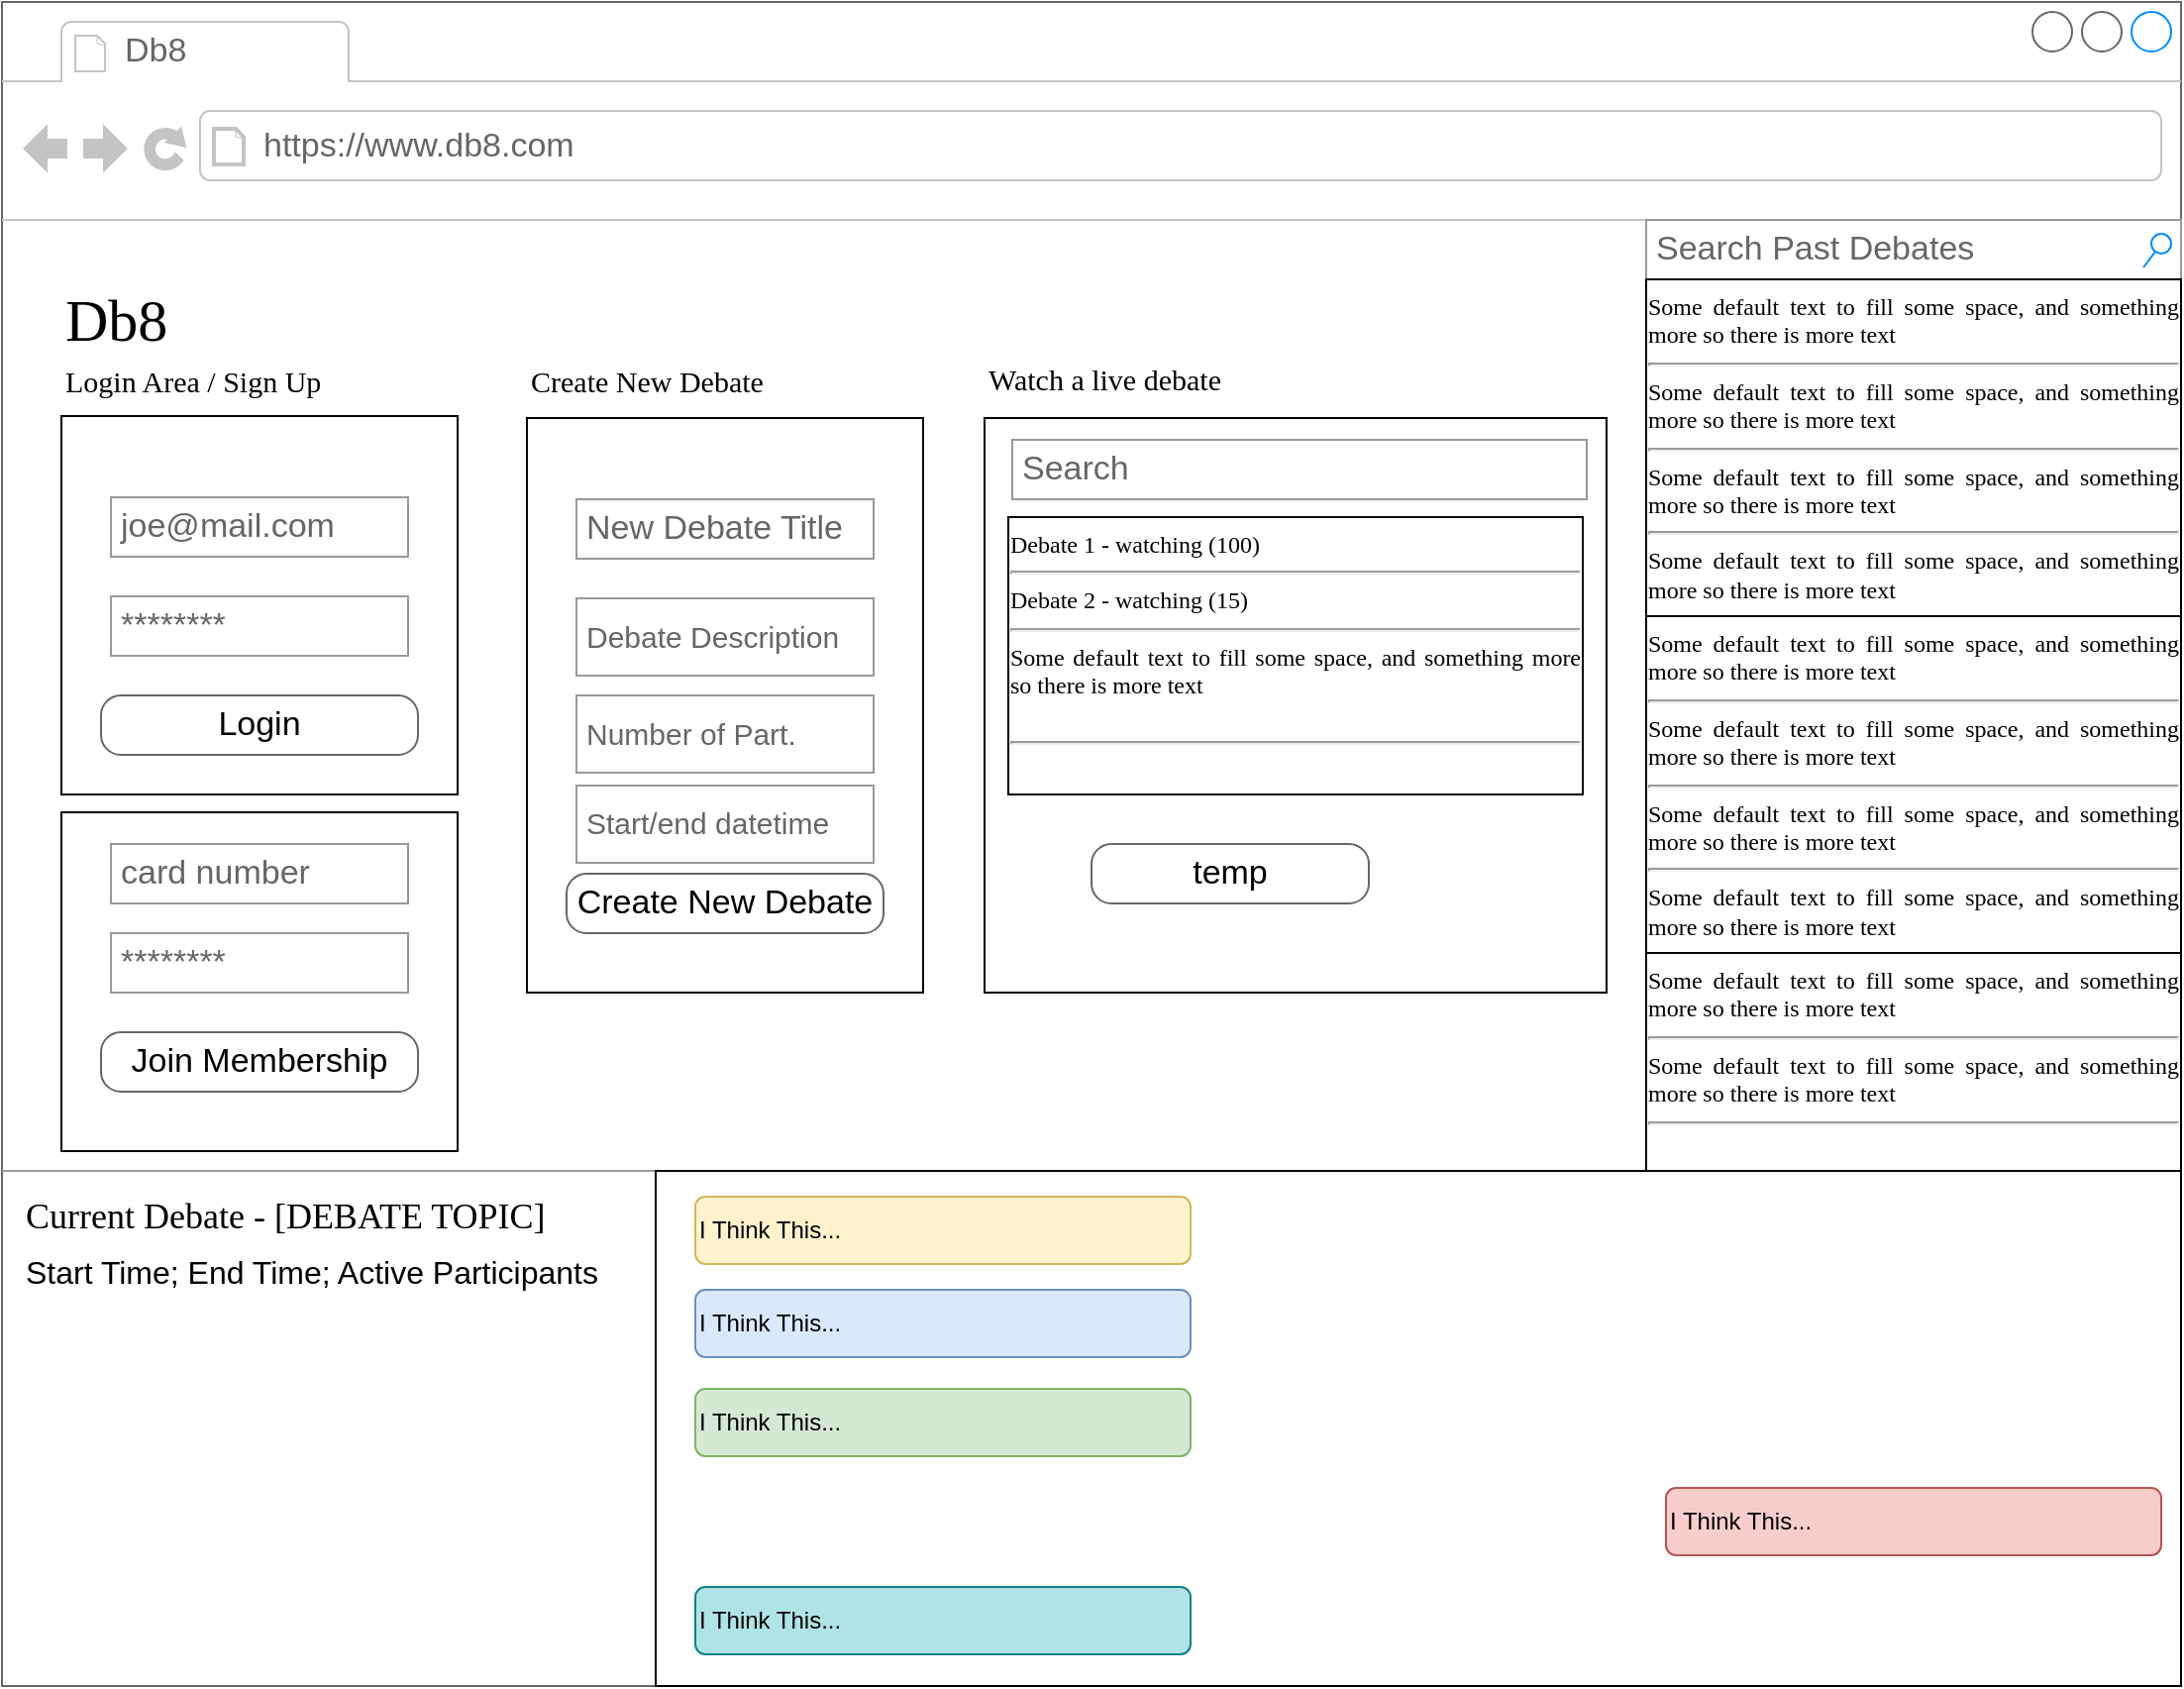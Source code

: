 <mxfile version="22.1.18" type="device">
  <diagram name="Page-1" id="2cc2dc42-3aac-f2a9-1cec-7a8b7cbee084">
    <mxGraphModel dx="998" dy="863" grid="1" gridSize="10" guides="1" tooltips="1" connect="1" arrows="1" fold="1" page="1" pageScale="1" pageWidth="1100" pageHeight="850" background="none" math="0" shadow="0">
      <root>
        <mxCell id="0" />
        <mxCell id="1" parent="0" />
        <mxCell id="7026571954dc6520-1" value="" style="strokeWidth=1;shadow=0;dashed=0;align=center;html=1;shape=mxgraph.mockup.containers.browserWindow;rSize=0;strokeColor=#666666;mainText=,;recursiveResize=0;rounded=0;labelBackgroundColor=none;fontFamily=Verdana;fontSize=12" parent="1" vertex="1">
          <mxGeometry width="1100" height="850" as="geometry" />
        </mxCell>
        <mxCell id="7026571954dc6520-2" value="Db8&amp;nbsp;" style="strokeWidth=1;shadow=0;dashed=0;align=center;html=1;shape=mxgraph.mockup.containers.anchor;fontSize=17;fontColor=#666666;align=left;" parent="7026571954dc6520-1" vertex="1">
          <mxGeometry x="60" y="12" width="110" height="26" as="geometry" />
        </mxCell>
        <mxCell id="7026571954dc6520-3" value="https://www.db8.com" style="strokeWidth=1;shadow=0;dashed=0;align=center;html=1;shape=mxgraph.mockup.containers.anchor;rSize=0;fontSize=17;fontColor=#666666;align=left;" parent="7026571954dc6520-1" vertex="1">
          <mxGeometry x="130" y="60" width="250" height="26" as="geometry" />
        </mxCell>
        <mxCell id="7026571954dc6520-4" value="Db8" style="text;html=1;points=[];align=left;verticalAlign=top;spacingTop=-4;fontSize=30;fontFamily=Verdana" parent="7026571954dc6520-1" vertex="1">
          <mxGeometry x="30" y="140" width="340" height="50" as="geometry" />
        </mxCell>
        <mxCell id="7026571954dc6520-14" value="Search Past Debates" style="strokeWidth=1;shadow=0;dashed=0;align=center;html=1;shape=mxgraph.mockup.forms.searchBox;strokeColor=#999999;mainText=;strokeColor2=#008cff;fontColor=#666666;fontSize=17;align=left;spacingLeft=3;rounded=0;labelBackgroundColor=none;" parent="7026571954dc6520-1" vertex="1">
          <mxGeometry x="830" y="110" width="270" height="30" as="geometry" />
        </mxCell>
        <mxCell id="7026571954dc6520-16" value="Login Area / Sign Up" style="text;html=1;points=[];align=left;verticalAlign=top;spacingTop=-4;fontSize=15;fontFamily=Verdana" parent="7026571954dc6520-1" vertex="1">
          <mxGeometry x="30" y="180" width="170" height="30" as="geometry" />
        </mxCell>
        <mxCell id="7026571954dc6520-21" value="" style="verticalLabelPosition=bottom;shadow=0;dashed=0;align=center;html=1;verticalAlign=top;strokeWidth=1;shape=mxgraph.mockup.markup.line;strokeColor=#999999;rounded=0;labelBackgroundColor=none;fillColor=#ffffff;fontFamily=Verdana;fontSize=12;fontColor=#000000;" parent="7026571954dc6520-1" vertex="1">
          <mxGeometry y="580" width="1050" height="20" as="geometry" />
        </mxCell>
        <mxCell id="7026571954dc6520-31" value="&lt;font style=&quot;font-size: 18px;&quot;&gt;Current Debate - [DEBATE TOPIC]&lt;/font&gt;" style="text;html=1;points=[];align=left;verticalAlign=top;spacingTop=-4;fontSize=15;fontFamily=Verdana" parent="7026571954dc6520-1" vertex="1">
          <mxGeometry x="10" y="600" width="280" height="40" as="geometry" />
        </mxCell>
        <mxCell id="7026571954dc6520-33" value="&lt;div style=&quot;text-align: justify&quot;&gt;&lt;span&gt;Some default text to fill some space, and&amp;nbsp;&lt;/span&gt;&lt;span&gt;something more so there is more text&lt;/span&gt;&lt;/div&gt;&lt;div style=&quot;text-align: justify&quot;&gt;&lt;hr id=&quot;null&quot; style=&quot;text-align: justify&quot;&gt;&lt;span&gt;&lt;div style=&quot;text-align: justify&quot;&gt;&lt;span&gt;Some default text to fill some space, and&amp;nbsp;&lt;/span&gt;&lt;span&gt;something more so there is more text&lt;/span&gt;&lt;/div&gt;&lt;/span&gt;&lt;/div&gt;&lt;hr id=&quot;null&quot; style=&quot;text-align: justify&quot;&gt;&lt;span&gt;&lt;div style=&quot;text-align: justify&quot;&gt;&lt;span&gt;Some default text to fill some space, and&amp;nbsp;&lt;/span&gt;&lt;span&gt;something more so there is more text&lt;/span&gt;&lt;/div&gt;&lt;/span&gt;&lt;hr id=&quot;null&quot; style=&quot;text-align: justify&quot;&gt;&lt;span&gt;&lt;div style=&quot;text-align: justify&quot;&gt;&lt;span&gt;Some default text to fill some space, and&amp;nbsp;&lt;/span&gt;&lt;span&gt;something more so there is more text&lt;/span&gt;&lt;/div&gt;&lt;/span&gt;&lt;hr id=&quot;null&quot; style=&quot;text-align: left&quot;&gt;" style="whiteSpace=wrap;html=1;rounded=0;shadow=0;labelBackgroundColor=none;strokeWidth=1;fontFamily=Verdana;fontSize=12;align=center;verticalAlign=top;" parent="7026571954dc6520-1" vertex="1">
          <mxGeometry x="830" y="140" width="270" height="170" as="geometry" />
        </mxCell>
        <mxCell id="Deu1jy65ey_SOxP0aJrx-4" value="Create New Debate" style="text;html=1;points=[];align=left;verticalAlign=top;spacingTop=-4;fontSize=15;fontFamily=Verdana" parent="7026571954dc6520-1" vertex="1">
          <mxGeometry x="265" y="180" width="170" height="30" as="geometry" />
        </mxCell>
        <mxCell id="7026571954dc6520-36" value="&lt;font style=&quot;font-size: 16px;&quot;&gt;Start Time; End Time; Active Participants&amp;nbsp;&lt;/font&gt;" style="text;spacingTop=-5;whiteSpace=wrap;html=1;align=left;fontSize=12;fontFamily=Helvetica;fillColor=none;strokeColor=none;rounded=0;shadow=1;labelBackgroundColor=none;" parent="7026571954dc6520-1" vertex="1">
          <mxGeometry x="10" y="630" width="320" height="30" as="geometry" />
        </mxCell>
        <mxCell id="Deu1jy65ey_SOxP0aJrx-27" value="Watch a live debate" style="text;html=1;points=[];align=left;verticalAlign=top;spacingTop=-4;fontSize=15;fontFamily=Verdana" parent="7026571954dc6520-1" vertex="1">
          <mxGeometry x="496" y="179" width="170" height="30" as="geometry" />
        </mxCell>
        <mxCell id="Deu1jy65ey_SOxP0aJrx-29" style="edgeStyle=orthogonalEdgeStyle;rounded=0;orthogonalLoop=1;jettySize=auto;html=1;exitX=0.5;exitY=1;exitDx=0;exitDy=0;" parent="7026571954dc6520-1" source="7026571954dc6520-33" target="7026571954dc6520-33" edge="1">
          <mxGeometry relative="1" as="geometry" />
        </mxCell>
        <mxCell id="Deu1jy65ey_SOxP0aJrx-30" value="&lt;div style=&quot;text-align: justify&quot;&gt;&lt;span&gt;Some default text to fill some space, and&amp;nbsp;&lt;/span&gt;&lt;span&gt;something more so there is more text&lt;/span&gt;&lt;/div&gt;&lt;div style=&quot;text-align: justify&quot;&gt;&lt;hr id=&quot;null&quot; style=&quot;text-align: justify&quot;&gt;&lt;span&gt;&lt;div style=&quot;text-align: justify&quot;&gt;&lt;span&gt;Some default text to fill some space, and&amp;nbsp;&lt;/span&gt;&lt;span&gt;something more so there is more text&lt;/span&gt;&lt;/div&gt;&lt;/span&gt;&lt;/div&gt;&lt;hr id=&quot;null&quot; style=&quot;text-align: justify&quot;&gt;&lt;span&gt;&lt;div style=&quot;text-align: justify&quot;&gt;&lt;span&gt;Some default text to fill some space, and&amp;nbsp;&lt;/span&gt;&lt;span&gt;something more so there is more text&lt;/span&gt;&lt;/div&gt;&lt;/span&gt;&lt;hr id=&quot;null&quot; style=&quot;text-align: justify&quot;&gt;&lt;span&gt;&lt;div style=&quot;text-align: justify&quot;&gt;&lt;span&gt;Some default text to fill some space, and&amp;nbsp;&lt;/span&gt;&lt;span&gt;something more so there is more text&lt;/span&gt;&lt;/div&gt;&lt;/span&gt;&lt;hr id=&quot;null&quot; style=&quot;text-align: left&quot;&gt;" style="whiteSpace=wrap;html=1;rounded=0;shadow=0;labelBackgroundColor=none;strokeWidth=1;fontFamily=Verdana;fontSize=12;align=center;verticalAlign=top;" parent="7026571954dc6520-1" vertex="1">
          <mxGeometry x="830" y="310" width="270" height="170" as="geometry" />
        </mxCell>
        <mxCell id="Deu1jy65ey_SOxP0aJrx-31" value="&lt;div style=&quot;text-align: justify&quot;&gt;&lt;span&gt;Some default text to fill some space, and&amp;nbsp;&lt;/span&gt;&lt;span&gt;something more so there is more text&lt;/span&gt;&lt;/div&gt;&lt;div style=&quot;text-align: justify&quot;&gt;&lt;hr id=&quot;null&quot; style=&quot;text-align: justify&quot;&gt;&lt;span&gt;&lt;div style=&quot;text-align: justify&quot;&gt;&lt;span&gt;Some default text to fill some space, and&amp;nbsp;&lt;/span&gt;&lt;span&gt;something more so there is more text&lt;/span&gt;&lt;/div&gt;&lt;/span&gt;&lt;/div&gt;&lt;hr id=&quot;null&quot; style=&quot;text-align: left&quot;&gt;" style="whiteSpace=wrap;html=1;rounded=0;shadow=0;labelBackgroundColor=none;strokeWidth=1;fontFamily=Verdana;fontSize=12;align=center;verticalAlign=top;" parent="7026571954dc6520-1" vertex="1">
          <mxGeometry x="830" y="480" width="270" height="110" as="geometry" />
        </mxCell>
        <mxCell id="Deu1jy65ey_SOxP0aJrx-33" value="" style="rounded=0;whiteSpace=wrap;html=1;" parent="7026571954dc6520-1" vertex="1">
          <mxGeometry x="30" y="209" width="200" height="191" as="geometry" />
        </mxCell>
        <mxCell id="Deu1jy65ey_SOxP0aJrx-32" value="********" style="strokeWidth=1;shadow=0;dashed=0;align=center;html=1;shape=mxgraph.mockup.forms.pwField;strokeColor=#999999;mainText=;align=left;fontColor=#666666;fontSize=17;spacingLeft=3;" parent="7026571954dc6520-1" vertex="1">
          <mxGeometry x="55" y="300" width="150" height="30" as="geometry" />
        </mxCell>
        <mxCell id="Deu1jy65ey_SOxP0aJrx-24" value="Login" style="strokeWidth=1;shadow=0;dashed=0;align=center;html=1;shape=mxgraph.mockup.buttons.button;strokeColor=#666666;mainText=;buttonStyle=round;fontSize=17;fontStyle=0;fillColor=none;whiteSpace=wrap;rounded=0;labelBackgroundColor=none;" parent="7026571954dc6520-1" vertex="1">
          <mxGeometry x="50" y="350" width="160" height="30" as="geometry" />
        </mxCell>
        <mxCell id="Deu1jy65ey_SOxP0aJrx-34" value="joe@mail.com" style="strokeWidth=1;shadow=0;dashed=0;align=center;html=1;shape=mxgraph.mockup.forms.pwField;strokeColor=#999999;mainText=;align=left;fontColor=#666666;fontSize=17;spacingLeft=3;" parent="7026571954dc6520-1" vertex="1">
          <mxGeometry x="55" y="250" width="150" height="30" as="geometry" />
        </mxCell>
        <mxCell id="Deu1jy65ey_SOxP0aJrx-36" value="" style="rounded=0;whiteSpace=wrap;html=1;" parent="7026571954dc6520-1" vertex="1">
          <mxGeometry x="265" y="210" width="200" height="290" as="geometry" />
        </mxCell>
        <mxCell id="Deu1jy65ey_SOxP0aJrx-37" value="&lt;font style=&quot;font-size: 15px;&quot;&gt;Debate Description&lt;/font&gt;" style="strokeWidth=1;shadow=0;dashed=0;align=left;html=1;shape=mxgraph.mockup.forms.pwField;strokeColor=#999999;mainText=;align=left;fontColor=#666666;fontSize=17;spacingLeft=3;" parent="7026571954dc6520-1" vertex="1">
          <mxGeometry x="290" y="301" width="150" height="39" as="geometry" />
        </mxCell>
        <mxCell id="Deu1jy65ey_SOxP0aJrx-38" value="Create New Debate" style="strokeWidth=1;shadow=0;dashed=0;align=center;html=1;shape=mxgraph.mockup.buttons.button;strokeColor=#666666;mainText=;buttonStyle=round;fontSize=17;fontStyle=0;fillColor=none;whiteSpace=wrap;rounded=0;labelBackgroundColor=none;" parent="7026571954dc6520-1" vertex="1">
          <mxGeometry x="285" y="440" width="160" height="30" as="geometry" />
        </mxCell>
        <mxCell id="Deu1jy65ey_SOxP0aJrx-39" value="New Debate Title" style="strokeWidth=1;shadow=0;dashed=0;align=center;html=1;shape=mxgraph.mockup.forms.pwField;strokeColor=#999999;mainText=;align=left;fontColor=#666666;fontSize=17;spacingLeft=3;" parent="7026571954dc6520-1" vertex="1">
          <mxGeometry x="290" y="251" width="150" height="30" as="geometry" />
        </mxCell>
        <mxCell id="Deu1jy65ey_SOxP0aJrx-40" value="" style="rounded=0;whiteSpace=wrap;html=1;" parent="7026571954dc6520-1" vertex="1">
          <mxGeometry x="496" y="210" width="314" height="290" as="geometry" />
        </mxCell>
        <mxCell id="Deu1jy65ey_SOxP0aJrx-43" value="Search" style="strokeWidth=1;shadow=0;dashed=0;align=center;html=1;shape=mxgraph.mockup.forms.pwField;strokeColor=#999999;mainText=;align=left;fontColor=#666666;fontSize=17;spacingLeft=3;" parent="7026571954dc6520-1" vertex="1">
          <mxGeometry x="510" y="221" width="290" height="30" as="geometry" />
        </mxCell>
        <mxCell id="Deu1jy65ey_SOxP0aJrx-45" value="temp" style="strokeWidth=1;shadow=0;dashed=0;align=center;html=1;shape=mxgraph.mockup.buttons.button;strokeColor=#666666;mainText=;buttonStyle=round;fontSize=17;fontStyle=0;fillColor=none;whiteSpace=wrap;rounded=0;labelBackgroundColor=none;" parent="7026571954dc6520-1" vertex="1">
          <mxGeometry x="550" y="425" width="140" height="30" as="geometry" />
        </mxCell>
        <mxCell id="Deu1jy65ey_SOxP0aJrx-46" value="&lt;div style=&quot;text-align: justify&quot;&gt;Debate 1 - watching&amp;nbsp;(100)&lt;/div&gt;&lt;div style=&quot;text-align: justify&quot;&gt;&lt;hr id=&quot;null&quot; style=&quot;text-align: justify&quot;&gt;&lt;span&gt;&lt;div style=&quot;text-align: justify&quot;&gt;Debate 2 - watching (15)&lt;br&gt;&lt;/div&gt;&lt;/span&gt;&lt;/div&gt;&lt;hr id=&quot;null&quot; style=&quot;text-align: justify&quot;&gt;&lt;span&gt;&lt;div style=&quot;text-align: justify&quot;&gt;&lt;span&gt;Some default text to fill some space, and&amp;nbsp;&lt;/span&gt;&lt;span&gt;something more so there is more text&lt;/span&gt;&lt;/div&gt;&lt;/span&gt;&lt;span&gt;&lt;div style=&quot;text-align: justify&quot;&gt;&lt;br&gt;&lt;/div&gt;&lt;/span&gt;&lt;hr id=&quot;null&quot; style=&quot;text-align: left&quot;&gt;" style="whiteSpace=wrap;html=1;rounded=0;shadow=0;labelBackgroundColor=none;strokeWidth=1;fontFamily=Verdana;fontSize=12;align=center;verticalAlign=top;" parent="7026571954dc6520-1" vertex="1">
          <mxGeometry x="508" y="260" width="290" height="140" as="geometry" />
        </mxCell>
        <mxCell id="IpHPEHHJtMnY3YuG-8RQ-1" value="&lt;font style=&quot;font-size: 15px&quot;&gt;Number of Part.&lt;/font&gt;" style="strokeWidth=1;shadow=0;dashed=0;align=left;html=1;shape=mxgraph.mockup.forms.pwField;strokeColor=#999999;mainText=;align=left;fontColor=#666666;fontSize=17;spacingLeft=3;" parent="7026571954dc6520-1" vertex="1">
          <mxGeometry x="290" y="350" width="150" height="39" as="geometry" />
        </mxCell>
        <mxCell id="IpHPEHHJtMnY3YuG-8RQ-2" value="&lt;font style=&quot;font-size: 15px&quot;&gt;Start/end datetime&lt;/font&gt;" style="strokeWidth=1;shadow=0;dashed=0;align=left;html=1;shape=mxgraph.mockup.forms.pwField;strokeColor=#999999;mainText=;align=left;fontColor=#666666;fontSize=17;spacingLeft=3;" parent="7026571954dc6520-1" vertex="1">
          <mxGeometry x="290" y="395.5" width="150" height="39" as="geometry" />
        </mxCell>
        <mxCell id="IpHPEHHJtMnY3YuG-8RQ-3" value="" style="rounded=0;whiteSpace=wrap;html=1;" parent="7026571954dc6520-1" vertex="1">
          <mxGeometry x="30" y="409" width="200" height="171" as="geometry" />
        </mxCell>
        <mxCell id="IpHPEHHJtMnY3YuG-8RQ-4" value="********" style="strokeWidth=1;shadow=0;dashed=0;align=center;html=1;shape=mxgraph.mockup.forms.pwField;strokeColor=#999999;mainText=;align=left;fontColor=#666666;fontSize=17;spacingLeft=3;" parent="7026571954dc6520-1" vertex="1">
          <mxGeometry x="55" y="470" width="150" height="30" as="geometry" />
        </mxCell>
        <mxCell id="IpHPEHHJtMnY3YuG-8RQ-5" value="Join Membership" style="strokeWidth=1;shadow=0;dashed=0;align=center;html=1;shape=mxgraph.mockup.buttons.button;strokeColor=#666666;mainText=;buttonStyle=round;fontSize=17;fontStyle=0;fillColor=none;whiteSpace=wrap;rounded=0;labelBackgroundColor=none;" parent="7026571954dc6520-1" vertex="1">
          <mxGeometry x="50" y="520" width="160" height="30" as="geometry" />
        </mxCell>
        <mxCell id="IpHPEHHJtMnY3YuG-8RQ-6" value="card number" style="strokeWidth=1;shadow=0;dashed=0;align=center;html=1;shape=mxgraph.mockup.forms.pwField;strokeColor=#999999;mainText=;align=left;fontColor=#666666;fontSize=17;spacingLeft=3;" parent="7026571954dc6520-1" vertex="1">
          <mxGeometry x="55" y="425" width="150" height="30" as="geometry" />
        </mxCell>
        <mxCell id="-LbcRQ2NYD2ThMT8sB4x-2" value="" style="rounded=0;whiteSpace=wrap;html=1;" parent="7026571954dc6520-1" vertex="1">
          <mxGeometry x="330" y="590" width="770" height="260" as="geometry" />
        </mxCell>
        <mxCell id="-LbcRQ2NYD2ThMT8sB4x-3" value="I Think This..." style="rounded=1;whiteSpace=wrap;html=1;align=left;fillColor=#fff2cc;strokeColor=#d6b656;" parent="7026571954dc6520-1" vertex="1">
          <mxGeometry x="350" y="603" width="250" height="34" as="geometry" />
        </mxCell>
        <mxCell id="-LbcRQ2NYD2ThMT8sB4x-4" value="I Think This..." style="rounded=1;whiteSpace=wrap;html=1;align=left;fillColor=#dae8fc;strokeColor=#6c8ebf;" parent="7026571954dc6520-1" vertex="1">
          <mxGeometry x="350" y="650" width="250" height="34" as="geometry" />
        </mxCell>
        <mxCell id="-LbcRQ2NYD2ThMT8sB4x-5" value="I Think This..." style="rounded=1;whiteSpace=wrap;html=1;align=left;fillColor=#d5e8d4;strokeColor=#82b366;" parent="7026571954dc6520-1" vertex="1">
          <mxGeometry x="350" y="700" width="250" height="34" as="geometry" />
        </mxCell>
        <mxCell id="-LbcRQ2NYD2ThMT8sB4x-6" value="I Think This..." style="rounded=1;whiteSpace=wrap;html=1;align=left;fillColor=#f8cecc;strokeColor=#b85450;" parent="7026571954dc6520-1" vertex="1">
          <mxGeometry x="840" y="750" width="250" height="34" as="geometry" />
        </mxCell>
        <mxCell id="-LbcRQ2NYD2ThMT8sB4x-7" value="I Think This..." style="rounded=1;whiteSpace=wrap;html=1;align=left;fillColor=#b0e3e6;strokeColor=#0e8088;" parent="7026571954dc6520-1" vertex="1">
          <mxGeometry x="350" y="800" width="250" height="34" as="geometry" />
        </mxCell>
      </root>
    </mxGraphModel>
  </diagram>
</mxfile>
